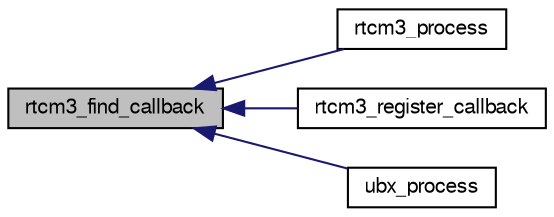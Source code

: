 digraph "rtcm3_find_callback"
{
  edge [fontname="FreeSans",fontsize="10",labelfontname="FreeSans",labelfontsize="10"];
  node [fontname="FreeSans",fontsize="10",shape=record];
  rankdir="LR";
  Node1 [label="rtcm3_find_callback",height=0.2,width=0.4,color="black", fillcolor="grey75", style="filled", fontcolor="black"];
  Node1 -> Node2 [dir="back",color="midnightblue",fontsize="10",style="solid",fontname="FreeSans"];
  Node2 [label="rtcm3_process",height=0.2,width=0.4,color="black", fillcolor="white", style="filled",URL="$rtcm3_8h.html#abfcf508097295bd25d94f02dd13135b6",tooltip="Read and process RTCM3 messages. "];
  Node1 -> Node3 [dir="back",color="midnightblue",fontsize="10",style="solid",fontname="FreeSans"];
  Node3 [label="rtcm3_register_callback",height=0.2,width=0.4,color="black", fillcolor="white", style="filled",URL="$rtcm3_8h.html#a83ccce2b210dbf509f332ea5fdd2f309",tooltip="Register a callback for a message type. "];
  Node1 -> Node4 [dir="back",color="midnightblue",fontsize="10",style="solid",fontname="FreeSans"];
  Node4 [label="ubx_process",height=0.2,width=0.4,color="black", fillcolor="white", style="filled",URL="$rtcm3_8h.html#a514685aeca259c33684a0143524e6ed9"];
}
